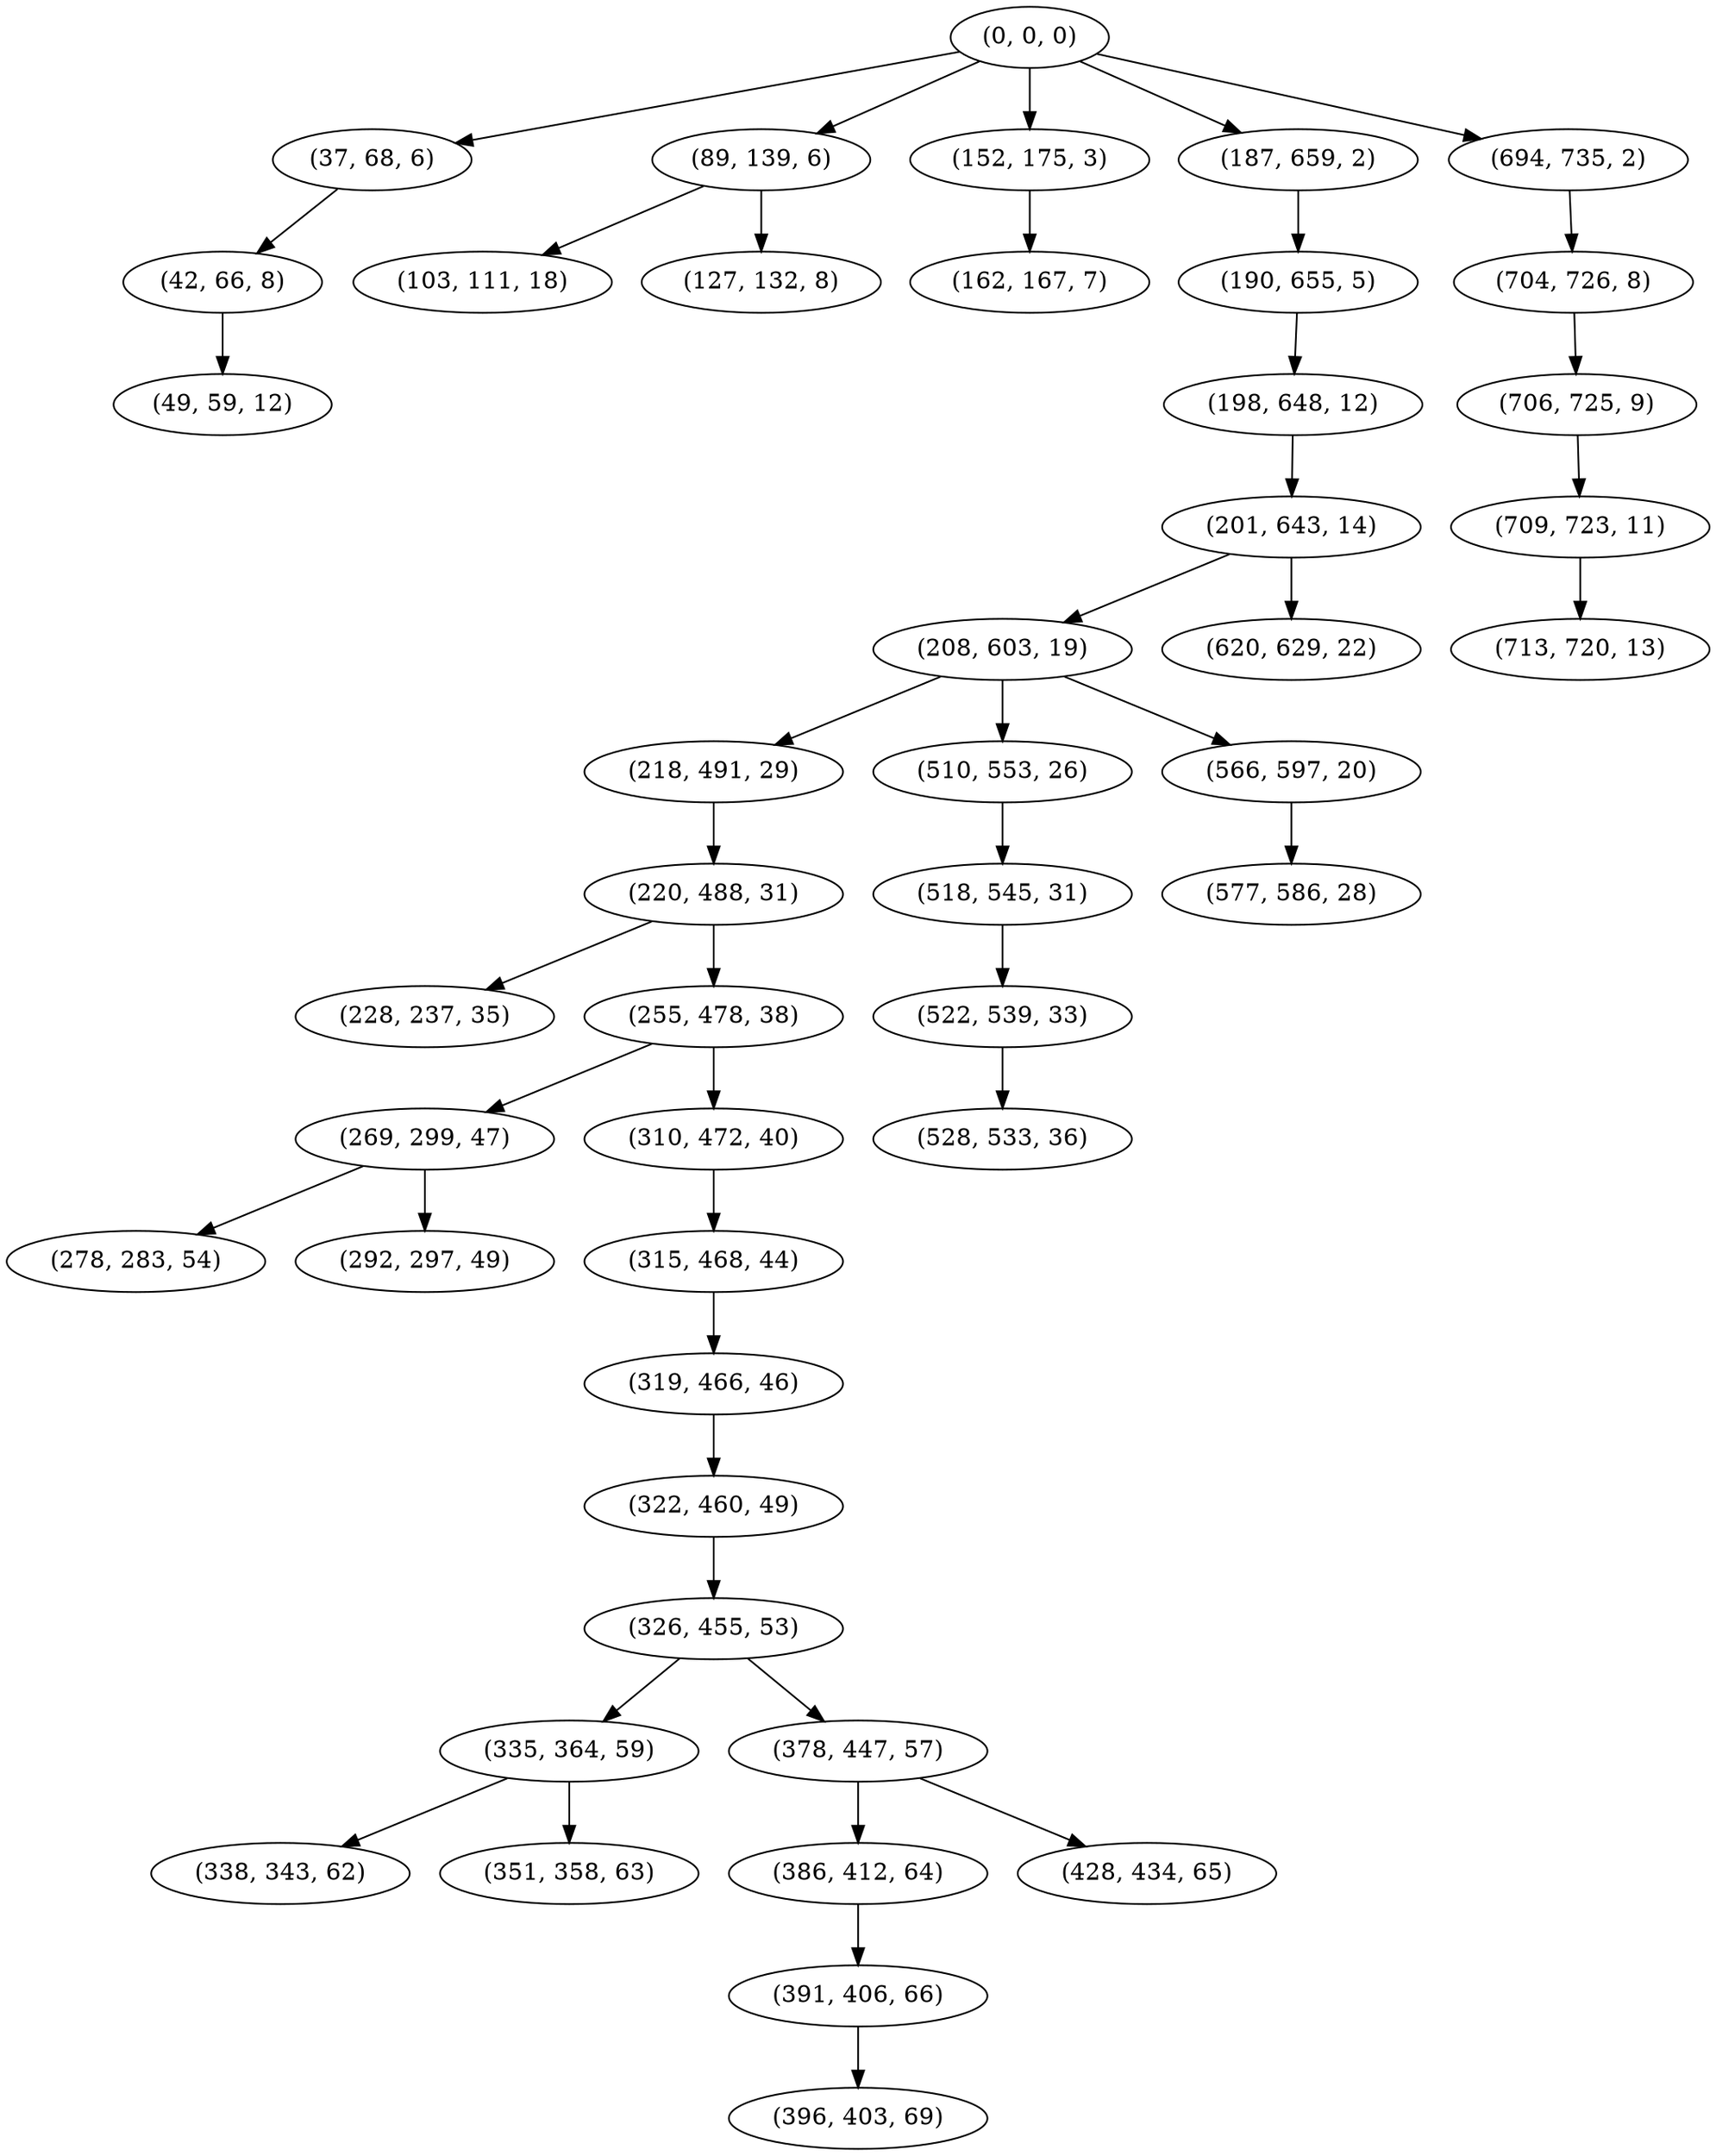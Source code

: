 digraph tree {
    "(0, 0, 0)";
    "(37, 68, 6)";
    "(42, 66, 8)";
    "(49, 59, 12)";
    "(89, 139, 6)";
    "(103, 111, 18)";
    "(127, 132, 8)";
    "(152, 175, 3)";
    "(162, 167, 7)";
    "(187, 659, 2)";
    "(190, 655, 5)";
    "(198, 648, 12)";
    "(201, 643, 14)";
    "(208, 603, 19)";
    "(218, 491, 29)";
    "(220, 488, 31)";
    "(228, 237, 35)";
    "(255, 478, 38)";
    "(269, 299, 47)";
    "(278, 283, 54)";
    "(292, 297, 49)";
    "(310, 472, 40)";
    "(315, 468, 44)";
    "(319, 466, 46)";
    "(322, 460, 49)";
    "(326, 455, 53)";
    "(335, 364, 59)";
    "(338, 343, 62)";
    "(351, 358, 63)";
    "(378, 447, 57)";
    "(386, 412, 64)";
    "(391, 406, 66)";
    "(396, 403, 69)";
    "(428, 434, 65)";
    "(510, 553, 26)";
    "(518, 545, 31)";
    "(522, 539, 33)";
    "(528, 533, 36)";
    "(566, 597, 20)";
    "(577, 586, 28)";
    "(620, 629, 22)";
    "(694, 735, 2)";
    "(704, 726, 8)";
    "(706, 725, 9)";
    "(709, 723, 11)";
    "(713, 720, 13)";
    "(0, 0, 0)" -> "(37, 68, 6)";
    "(0, 0, 0)" -> "(89, 139, 6)";
    "(0, 0, 0)" -> "(152, 175, 3)";
    "(0, 0, 0)" -> "(187, 659, 2)";
    "(0, 0, 0)" -> "(694, 735, 2)";
    "(37, 68, 6)" -> "(42, 66, 8)";
    "(42, 66, 8)" -> "(49, 59, 12)";
    "(89, 139, 6)" -> "(103, 111, 18)";
    "(89, 139, 6)" -> "(127, 132, 8)";
    "(152, 175, 3)" -> "(162, 167, 7)";
    "(187, 659, 2)" -> "(190, 655, 5)";
    "(190, 655, 5)" -> "(198, 648, 12)";
    "(198, 648, 12)" -> "(201, 643, 14)";
    "(201, 643, 14)" -> "(208, 603, 19)";
    "(201, 643, 14)" -> "(620, 629, 22)";
    "(208, 603, 19)" -> "(218, 491, 29)";
    "(208, 603, 19)" -> "(510, 553, 26)";
    "(208, 603, 19)" -> "(566, 597, 20)";
    "(218, 491, 29)" -> "(220, 488, 31)";
    "(220, 488, 31)" -> "(228, 237, 35)";
    "(220, 488, 31)" -> "(255, 478, 38)";
    "(255, 478, 38)" -> "(269, 299, 47)";
    "(255, 478, 38)" -> "(310, 472, 40)";
    "(269, 299, 47)" -> "(278, 283, 54)";
    "(269, 299, 47)" -> "(292, 297, 49)";
    "(310, 472, 40)" -> "(315, 468, 44)";
    "(315, 468, 44)" -> "(319, 466, 46)";
    "(319, 466, 46)" -> "(322, 460, 49)";
    "(322, 460, 49)" -> "(326, 455, 53)";
    "(326, 455, 53)" -> "(335, 364, 59)";
    "(326, 455, 53)" -> "(378, 447, 57)";
    "(335, 364, 59)" -> "(338, 343, 62)";
    "(335, 364, 59)" -> "(351, 358, 63)";
    "(378, 447, 57)" -> "(386, 412, 64)";
    "(378, 447, 57)" -> "(428, 434, 65)";
    "(386, 412, 64)" -> "(391, 406, 66)";
    "(391, 406, 66)" -> "(396, 403, 69)";
    "(510, 553, 26)" -> "(518, 545, 31)";
    "(518, 545, 31)" -> "(522, 539, 33)";
    "(522, 539, 33)" -> "(528, 533, 36)";
    "(566, 597, 20)" -> "(577, 586, 28)";
    "(694, 735, 2)" -> "(704, 726, 8)";
    "(704, 726, 8)" -> "(706, 725, 9)";
    "(706, 725, 9)" -> "(709, 723, 11)";
    "(709, 723, 11)" -> "(713, 720, 13)";
}
